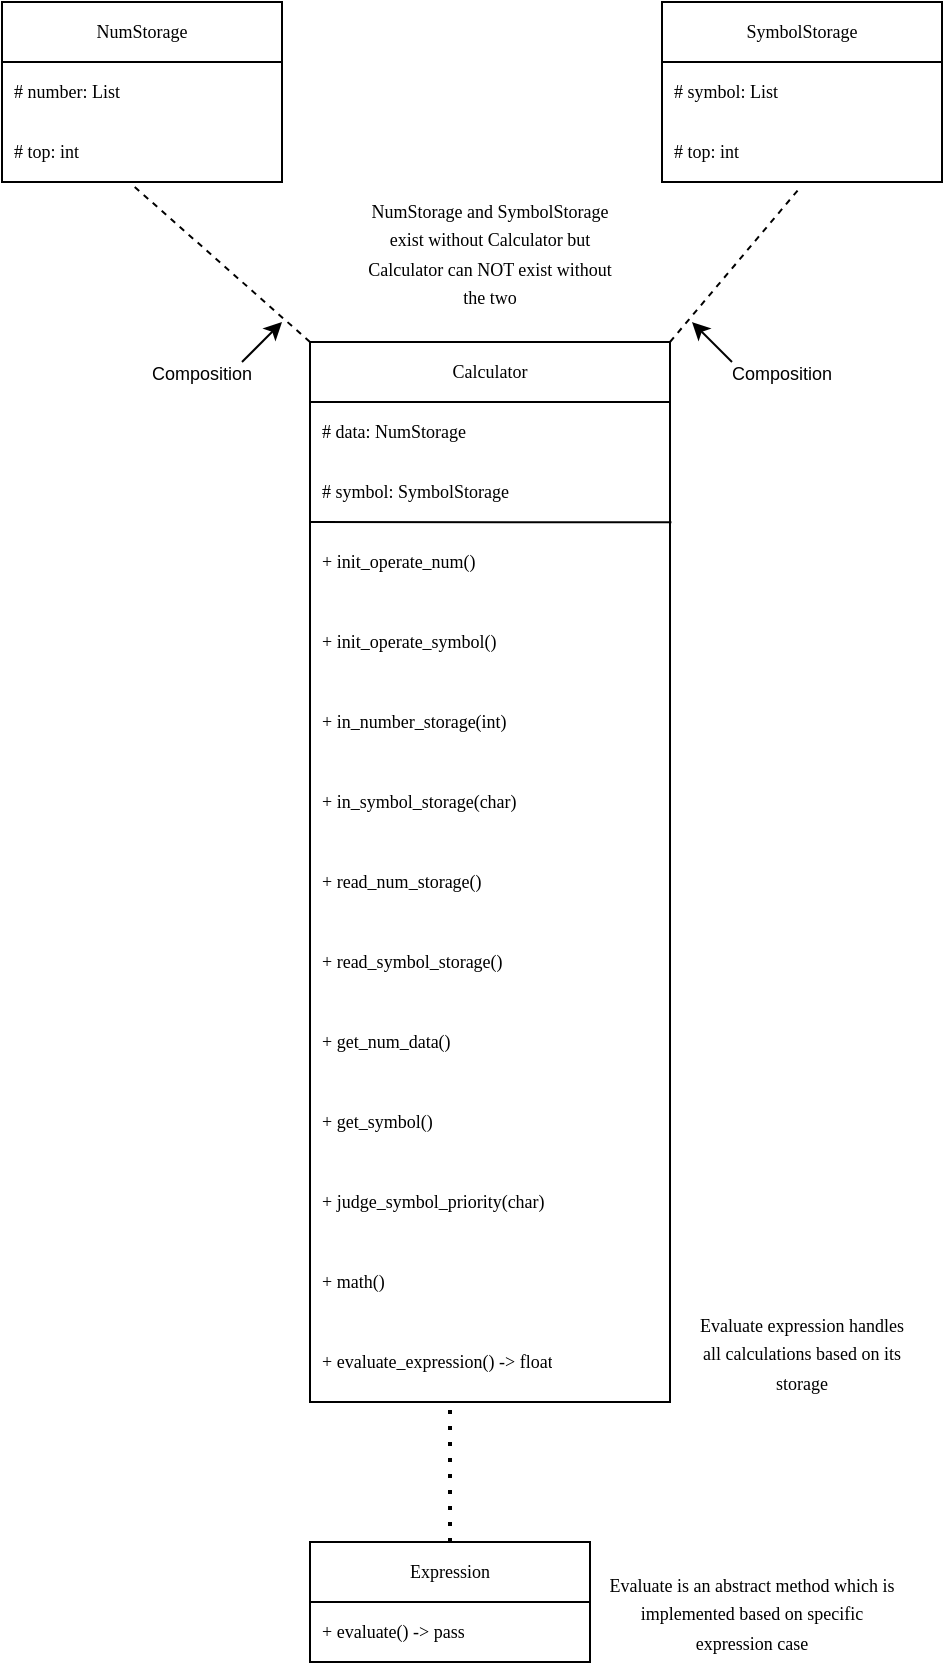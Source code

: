 <mxfile version="23.1.0" type="github">
  <diagram id="C5RBs43oDa-KdzZeNtuy" name="Page-1">
    <mxGraphModel dx="636" dy="427" grid="1" gridSize="10" guides="1" tooltips="1" connect="1" arrows="1" fold="1" page="1" pageScale="1" pageWidth="827" pageHeight="1169" math="0" shadow="0">
      <root>
        <mxCell id="WIyWlLk6GJQsqaUBKTNV-0" />
        <mxCell id="WIyWlLk6GJQsqaUBKTNV-1" parent="WIyWlLk6GJQsqaUBKTNV-0" />
        <mxCell id="__7aa9Ticv8BTrV1trAX-0" value="NumStorage" style="swimlane;fontStyle=0;childLayout=stackLayout;horizontal=1;startSize=30;horizontalStack=0;resizeParent=1;resizeParentMax=0;resizeLast=0;collapsible=1;marginBottom=0;whiteSpace=wrap;html=1;fontSize=9;fontFamily=Verdana;" parent="WIyWlLk6GJQsqaUBKTNV-1" vertex="1">
          <mxGeometry x="190" y="40" width="140" height="90" as="geometry" />
        </mxCell>
        <mxCell id="__7aa9Ticv8BTrV1trAX-1" value="# number: List" style="text;strokeColor=none;fillColor=none;align=left;verticalAlign=middle;spacingLeft=4;spacingRight=4;overflow=hidden;points=[[0,0.5],[1,0.5]];portConstraint=eastwest;rotatable=0;whiteSpace=wrap;html=1;fontSize=9;fontFamily=Verdana;" parent="__7aa9Ticv8BTrV1trAX-0" vertex="1">
          <mxGeometry y="30" width="140" height="30" as="geometry" />
        </mxCell>
        <mxCell id="__7aa9Ticv8BTrV1trAX-2" value="# top: int" style="text;strokeColor=none;fillColor=none;align=left;verticalAlign=middle;spacingLeft=4;spacingRight=4;overflow=hidden;points=[[0,0.5],[1,0.5]];portConstraint=eastwest;rotatable=0;whiteSpace=wrap;html=1;perimeterSpacing=4;fontSize=9;fontFamily=Verdana;" parent="__7aa9Ticv8BTrV1trAX-0" vertex="1">
          <mxGeometry y="60" width="140" height="30" as="geometry" />
        </mxCell>
        <mxCell id="__7aa9Ticv8BTrV1trAX-9" value="SymbolStorage" style="swimlane;fontStyle=0;childLayout=stackLayout;horizontal=1;startSize=30;horizontalStack=0;resizeParent=1;resizeParentMax=0;resizeLast=0;collapsible=1;marginBottom=0;whiteSpace=wrap;html=1;fontSize=9;fontFamily=Verdana;" parent="WIyWlLk6GJQsqaUBKTNV-1" vertex="1">
          <mxGeometry x="520" y="40" width="140" height="90" as="geometry" />
        </mxCell>
        <mxCell id="__7aa9Ticv8BTrV1trAX-10" value="# symbol: List" style="text;strokeColor=none;fillColor=none;align=left;verticalAlign=middle;spacingLeft=4;spacingRight=4;overflow=hidden;points=[[0,0.5],[1,0.5]];portConstraint=eastwest;rotatable=0;whiteSpace=wrap;html=1;fontSize=9;fontFamily=Verdana;" parent="__7aa9Ticv8BTrV1trAX-9" vertex="1">
          <mxGeometry y="30" width="140" height="30" as="geometry" />
        </mxCell>
        <mxCell id="__7aa9Ticv8BTrV1trAX-11" value="# top: int" style="text;strokeColor=none;fillColor=none;align=left;verticalAlign=middle;spacingLeft=4;spacingRight=4;overflow=hidden;points=[[0,0.5],[1,0.5]];portConstraint=eastwest;rotatable=0;whiteSpace=wrap;html=1;fontSize=9;fontFamily=Verdana;" parent="__7aa9Ticv8BTrV1trAX-9" vertex="1">
          <mxGeometry y="60" width="140" height="30" as="geometry" />
        </mxCell>
        <mxCell id="zj9nEusKQUSDWfUNJ4dz-2" value="" style="endArrow=none;dashed=1;html=1;rounded=0;exitX=0;exitY=0;exitDx=0;exitDy=0;entryX=0.462;entryY=0.914;entryDx=0;entryDy=0;entryPerimeter=0;fontSize=9;fontFamily=Verdana;" parent="WIyWlLk6GJQsqaUBKTNV-1" source="zj9nEusKQUSDWfUNJ4dz-4" target="__7aa9Ticv8BTrV1trAX-2" edge="1">
          <mxGeometry width="50" height="50" relative="1" as="geometry">
            <mxPoint x="272.16" y="167.84" as="sourcePoint" />
            <mxPoint x="270" y="130" as="targetPoint" />
          </mxGeometry>
        </mxCell>
        <mxCell id="zj9nEusKQUSDWfUNJ4dz-3" value="" style="endArrow=none;dashed=1;html=1;rounded=0;exitX=1;exitY=0;exitDx=0;exitDy=0;entryX=0.486;entryY=1.133;entryDx=0;entryDy=0;entryPerimeter=0;fontSize=9;fontFamily=Verdana;" parent="WIyWlLk6GJQsqaUBKTNV-1" source="zj9nEusKQUSDWfUNJ4dz-4" target="__7aa9Ticv8BTrV1trAX-11" edge="1">
          <mxGeometry width="50" height="50" relative="1" as="geometry">
            <mxPoint x="542" y="168" as="sourcePoint" />
            <mxPoint x="540" y="130" as="targetPoint" />
          </mxGeometry>
        </mxCell>
        <mxCell id="zj9nEusKQUSDWfUNJ4dz-4" value="Calculator" style="swimlane;fontStyle=0;childLayout=stackLayout;horizontal=1;startSize=30;horizontalStack=0;resizeParent=1;resizeParentMax=0;resizeLast=0;collapsible=1;marginBottom=0;whiteSpace=wrap;html=1;fontSize=9;fontFamily=Verdana;" parent="WIyWlLk6GJQsqaUBKTNV-1" vertex="1">
          <mxGeometry x="344" y="210" width="180" height="530" as="geometry" />
        </mxCell>
        <mxCell id="zj9nEusKQUSDWfUNJ4dz-5" value="# data: NumStorage" style="text;strokeColor=none;fillColor=none;align=left;verticalAlign=middle;spacingLeft=4;spacingRight=4;overflow=hidden;points=[[0,0.5],[1,0.5]];portConstraint=eastwest;rotatable=0;whiteSpace=wrap;html=1;fontSize=9;fontFamily=Verdana;" parent="zj9nEusKQUSDWfUNJ4dz-4" vertex="1">
          <mxGeometry y="30" width="180" height="30" as="geometry" />
        </mxCell>
        <mxCell id="zj9nEusKQUSDWfUNJ4dz-6" value="# symbol: SymbolStorage" style="text;strokeColor=none;fillColor=none;align=left;verticalAlign=middle;spacingLeft=4;spacingRight=4;overflow=hidden;points=[[0,0.5],[1,0.5]];portConstraint=eastwest;rotatable=0;whiteSpace=wrap;html=1;fontSize=9;fontFamily=Verdana;" parent="zj9nEusKQUSDWfUNJ4dz-4" vertex="1">
          <mxGeometry y="60" width="180" height="30" as="geometry" />
        </mxCell>
        <mxCell id="zj9nEusKQUSDWfUNJ4dz-15" value="" style="endArrow=none;html=1;rounded=0;fontFamily=Verdana;exitX=-0.004;exitY=0.003;exitDx=0;exitDy=0;exitPerimeter=0;" parent="zj9nEusKQUSDWfUNJ4dz-4" edge="1" source="zj9nEusKQUSDWfUNJ4dz-12">
          <mxGeometry width="50" height="50" relative="1" as="geometry">
            <mxPoint x="140" y="90" as="sourcePoint" />
            <mxPoint y="90" as="targetPoint" />
          </mxGeometry>
        </mxCell>
        <mxCell id="zj9nEusKQUSDWfUNJ4dz-12" value="+ init_operate_num()" style="text;strokeColor=none;fillColor=none;align=left;verticalAlign=middle;spacingLeft=4;spacingRight=4;overflow=hidden;points=[[0,0.5],[1,0.5]];portConstraint=eastwest;rotatable=0;whiteSpace=wrap;html=1;fontSize=9;fontFamily=Verdana;flipH=1;direction=east;" parent="zj9nEusKQUSDWfUNJ4dz-4" vertex="1">
          <mxGeometry y="90" width="180" height="40" as="geometry" />
        </mxCell>
        <mxCell id="niL1JPbhFjUYnsxkRV-l-4" value="+ init_operate_symbol()" style="text;strokeColor=none;fillColor=none;align=left;verticalAlign=middle;spacingLeft=4;spacingRight=4;overflow=hidden;points=[[0,0.5],[1,0.5]];portConstraint=eastwest;rotatable=0;whiteSpace=wrap;html=1;fontSize=9;fontFamily=Verdana;flipH=1;direction=east;" vertex="1" parent="zj9nEusKQUSDWfUNJ4dz-4">
          <mxGeometry y="130" width="180" height="40" as="geometry" />
        </mxCell>
        <mxCell id="niL1JPbhFjUYnsxkRV-l-3" value="+ in_number_storage(int)" style="text;strokeColor=none;fillColor=none;align=left;verticalAlign=middle;spacingLeft=4;spacingRight=4;overflow=hidden;points=[[0,0.5],[1,0.5]];portConstraint=eastwest;rotatable=0;whiteSpace=wrap;html=1;fontSize=9;fontFamily=Verdana;flipH=1;direction=east;" vertex="1" parent="zj9nEusKQUSDWfUNJ4dz-4">
          <mxGeometry y="170" width="180" height="40" as="geometry" />
        </mxCell>
        <mxCell id="niL1JPbhFjUYnsxkRV-l-2" value="+ in_symbol_storage(char)" style="text;strokeColor=none;fillColor=none;align=left;verticalAlign=middle;spacingLeft=4;spacingRight=4;overflow=hidden;points=[[0,0.5],[1,0.5]];portConstraint=eastwest;rotatable=0;whiteSpace=wrap;html=1;fontSize=9;fontFamily=Verdana;flipH=1;direction=east;" vertex="1" parent="zj9nEusKQUSDWfUNJ4dz-4">
          <mxGeometry y="210" width="180" height="40" as="geometry" />
        </mxCell>
        <mxCell id="niL1JPbhFjUYnsxkRV-l-1" value="+ read_num_storage()" style="text;strokeColor=none;fillColor=none;align=left;verticalAlign=middle;spacingLeft=4;spacingRight=4;overflow=hidden;points=[[0,0.5],[1,0.5]];portConstraint=eastwest;rotatable=0;whiteSpace=wrap;html=1;fontSize=9;fontFamily=Verdana;flipH=1;direction=east;" vertex="1" parent="zj9nEusKQUSDWfUNJ4dz-4">
          <mxGeometry y="250" width="180" height="40" as="geometry" />
        </mxCell>
        <mxCell id="niL1JPbhFjUYnsxkRV-l-0" value="+ read_symbol_storage()" style="text;strokeColor=none;fillColor=none;align=left;verticalAlign=middle;spacingLeft=4;spacingRight=4;overflow=hidden;points=[[0,0.5],[1,0.5]];portConstraint=eastwest;rotatable=0;whiteSpace=wrap;html=1;fontSize=9;fontFamily=Verdana;flipH=1;direction=east;" vertex="1" parent="zj9nEusKQUSDWfUNJ4dz-4">
          <mxGeometry y="290" width="180" height="40" as="geometry" />
        </mxCell>
        <mxCell id="niL1JPbhFjUYnsxkRV-l-10" value="+ get_num_data()" style="text;strokeColor=none;fillColor=none;align=left;verticalAlign=middle;spacingLeft=4;spacingRight=4;overflow=hidden;points=[[0,0.5],[1,0.5]];portConstraint=eastwest;rotatable=0;whiteSpace=wrap;html=1;fontSize=9;fontFamily=Verdana;flipH=1;direction=east;" vertex="1" parent="zj9nEusKQUSDWfUNJ4dz-4">
          <mxGeometry y="330" width="180" height="40" as="geometry" />
        </mxCell>
        <mxCell id="niL1JPbhFjUYnsxkRV-l-9" value="+ get_symbol()" style="text;strokeColor=none;fillColor=none;align=left;verticalAlign=middle;spacingLeft=4;spacingRight=4;overflow=hidden;points=[[0,0.5],[1,0.5]];portConstraint=eastwest;rotatable=0;whiteSpace=wrap;html=1;fontSize=9;fontFamily=Verdana;flipH=1;direction=east;" vertex="1" parent="zj9nEusKQUSDWfUNJ4dz-4">
          <mxGeometry y="370" width="180" height="40" as="geometry" />
        </mxCell>
        <mxCell id="niL1JPbhFjUYnsxkRV-l-12" value="+ judge_symbol_priority(char)" style="text;strokeColor=none;fillColor=none;align=left;verticalAlign=middle;spacingLeft=4;spacingRight=4;overflow=hidden;points=[[0,0.5],[1,0.5]];portConstraint=eastwest;rotatable=0;whiteSpace=wrap;html=1;fontSize=9;fontFamily=Verdana;flipH=1;direction=east;" vertex="1" parent="zj9nEusKQUSDWfUNJ4dz-4">
          <mxGeometry y="410" width="180" height="40" as="geometry" />
        </mxCell>
        <mxCell id="niL1JPbhFjUYnsxkRV-l-11" value="+ math()" style="text;strokeColor=none;fillColor=none;align=left;verticalAlign=middle;spacingLeft=4;spacingRight=4;overflow=hidden;points=[[0,0.5],[1,0.5]];portConstraint=eastwest;rotatable=0;whiteSpace=wrap;html=1;fontSize=9;fontFamily=Verdana;flipH=1;direction=east;" vertex="1" parent="zj9nEusKQUSDWfUNJ4dz-4">
          <mxGeometry y="450" width="180" height="40" as="geometry" />
        </mxCell>
        <mxCell id="niL1JPbhFjUYnsxkRV-l-20" value="+ evaluate_expression() -&amp;gt; float" style="text;strokeColor=none;fillColor=none;align=left;verticalAlign=middle;spacingLeft=4;spacingRight=4;overflow=hidden;points=[[0,0.5],[1,0.5]];portConstraint=eastwest;rotatable=0;whiteSpace=wrap;html=1;fontSize=9;fontFamily=Verdana;flipH=1;direction=east;" vertex="1" parent="zj9nEusKQUSDWfUNJ4dz-4">
          <mxGeometry y="490" width="180" height="40" as="geometry" />
        </mxCell>
        <mxCell id="zj9nEusKQUSDWfUNJ4dz-17" value="Expression" style="swimlane;fontStyle=0;childLayout=stackLayout;horizontal=1;startSize=30;horizontalStack=0;resizeParent=1;resizeParentMax=0;resizeLast=0;collapsible=1;marginBottom=0;whiteSpace=wrap;html=1;fontFamily=Verdana;fontSize=9;" parent="WIyWlLk6GJQsqaUBKTNV-1" vertex="1">
          <mxGeometry x="344" y="810" width="140" height="60" as="geometry" />
        </mxCell>
        <mxCell id="zj9nEusKQUSDWfUNJ4dz-18" value="+ evaluate() -&amp;gt; pass" style="text;strokeColor=none;fillColor=none;align=left;verticalAlign=middle;spacingLeft=4;spacingRight=4;overflow=hidden;points=[[0,0.5],[1,0.5]];portConstraint=eastwest;rotatable=0;whiteSpace=wrap;html=1;fontFamily=Verdana;fontSize=9;" parent="zj9nEusKQUSDWfUNJ4dz-17" vertex="1">
          <mxGeometry y="30" width="140" height="30" as="geometry" />
        </mxCell>
        <mxCell id="niL1JPbhFjUYnsxkRV-l-5" value="&lt;font style=&quot;font-size: 9px;&quot;&gt;Composition&lt;/font&gt;" style="text;html=1;strokeColor=none;fillColor=none;align=center;verticalAlign=middle;whiteSpace=wrap;rounded=0;" vertex="1" parent="WIyWlLk6GJQsqaUBKTNV-1">
          <mxGeometry x="550" y="210" width="60" height="30" as="geometry" />
        </mxCell>
        <mxCell id="niL1JPbhFjUYnsxkRV-l-6" value="" style="endArrow=classic;html=1;rounded=0;" edge="1" parent="WIyWlLk6GJQsqaUBKTNV-1">
          <mxGeometry width="50" height="50" relative="1" as="geometry">
            <mxPoint x="555" y="220" as="sourcePoint" />
            <mxPoint x="535" y="200" as="targetPoint" />
          </mxGeometry>
        </mxCell>
        <mxCell id="niL1JPbhFjUYnsxkRV-l-7" value="&lt;font style=&quot;font-size: 9px;&quot;&gt;Composition&lt;/font&gt;" style="text;html=1;strokeColor=none;fillColor=none;align=center;verticalAlign=middle;whiteSpace=wrap;rounded=0;" vertex="1" parent="WIyWlLk6GJQsqaUBKTNV-1">
          <mxGeometry x="260" y="210" width="60" height="30" as="geometry" />
        </mxCell>
        <mxCell id="niL1JPbhFjUYnsxkRV-l-8" value="" style="endArrow=classic;html=1;rounded=0;" edge="1" parent="WIyWlLk6GJQsqaUBKTNV-1">
          <mxGeometry width="50" height="50" relative="1" as="geometry">
            <mxPoint x="310" y="220" as="sourcePoint" />
            <mxPoint x="330" y="200" as="targetPoint" />
          </mxGeometry>
        </mxCell>
        <mxCell id="niL1JPbhFjUYnsxkRV-l-14" value="" style="endArrow=none;dashed=1;html=1;dashPattern=1 3;strokeWidth=2;rounded=0;exitX=0.5;exitY=0;exitDx=0;exitDy=0;" edge="1" parent="WIyWlLk6GJQsqaUBKTNV-1" source="zj9nEusKQUSDWfUNJ4dz-17">
          <mxGeometry width="50" height="50" relative="1" as="geometry">
            <mxPoint x="410" y="790" as="sourcePoint" />
            <mxPoint x="414" y="740" as="targetPoint" />
          </mxGeometry>
        </mxCell>
        <mxCell id="niL1JPbhFjUYnsxkRV-l-21" value="&lt;font style=&quot;font-size: 9px;&quot; face=&quot;Verdana&quot;&gt;Evaluate expression handles all calculations based on its storage&lt;/font&gt;" style="text;html=1;strokeColor=none;fillColor=none;align=center;verticalAlign=middle;whiteSpace=wrap;rounded=0;" vertex="1" parent="WIyWlLk6GJQsqaUBKTNV-1">
          <mxGeometry x="535" y="700" width="110" height="30" as="geometry" />
        </mxCell>
        <mxCell id="niL1JPbhFjUYnsxkRV-l-22" value="&lt;font style=&quot;font-size: 9px;&quot; face=&quot;Verdana&quot;&gt;Evaluate is an abstract method which is implemented based on specific expression case&lt;/font&gt;" style="text;html=1;strokeColor=none;fillColor=none;align=center;verticalAlign=middle;whiteSpace=wrap;rounded=0;" vertex="1" parent="WIyWlLk6GJQsqaUBKTNV-1">
          <mxGeometry x="490" y="830" width="150" height="30" as="geometry" />
        </mxCell>
        <mxCell id="niL1JPbhFjUYnsxkRV-l-23" value="&lt;font style=&quot;font-size: 9px;&quot; face=&quot;Verdana&quot;&gt;NumStorage and SymbolStorage exist without Calculator but Calculator can NOT exist without the two&lt;/font&gt;" style="text;html=1;strokeColor=none;fillColor=none;align=center;verticalAlign=middle;whiteSpace=wrap;rounded=0;" vertex="1" parent="WIyWlLk6GJQsqaUBKTNV-1">
          <mxGeometry x="369" y="150" width="130" height="30" as="geometry" />
        </mxCell>
      </root>
    </mxGraphModel>
  </diagram>
</mxfile>
